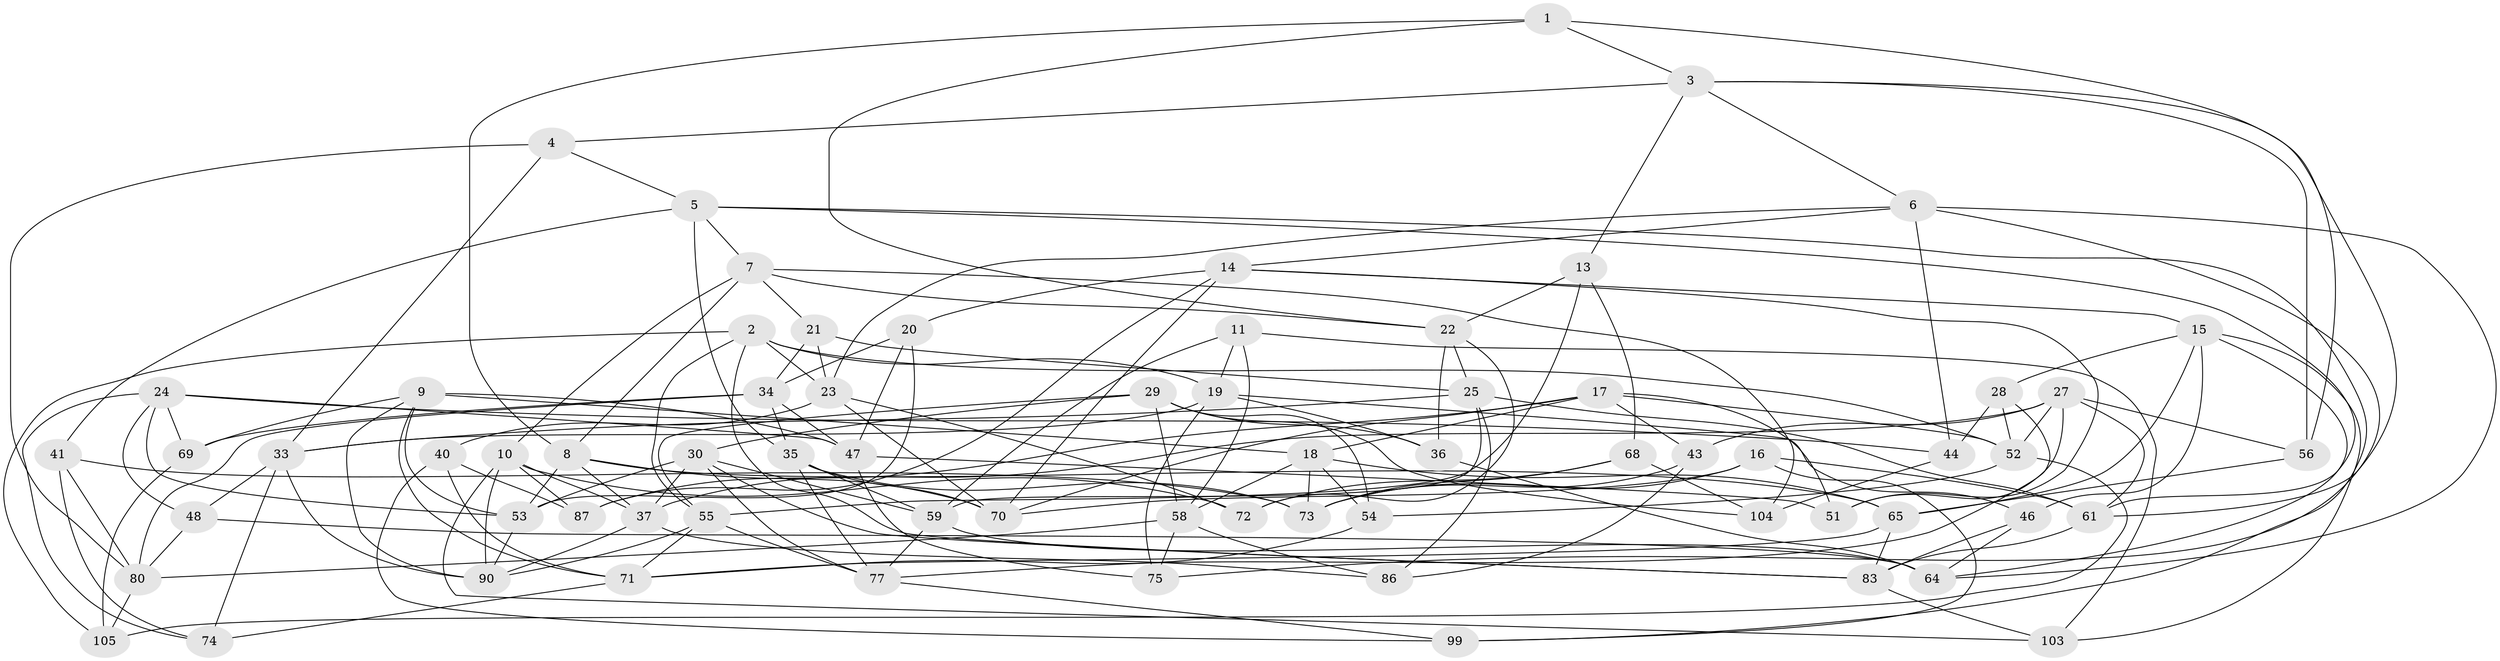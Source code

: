// Generated by graph-tools (version 1.1) at 2025/24/03/03/25 07:24:29]
// undirected, 69 vertices, 178 edges
graph export_dot {
graph [start="1"]
  node [color=gray90,style=filled];
  1;
  2 [super="+76"];
  3 [super="+50"];
  4;
  5 [super="+93"];
  6 [super="+102"];
  7 [super="+12"];
  8 [super="+31"];
  9 [super="+67"];
  10 [super="+101"];
  11;
  13;
  14 [super="+108"];
  15 [super="+26"];
  16;
  17 [super="+95"];
  18 [super="+106"];
  19 [super="+85"];
  20;
  21;
  22 [super="+98"];
  23 [super="+39"];
  24 [super="+49"];
  25 [super="+60"];
  27 [super="+88"];
  28;
  29 [super="+32"];
  30 [super="+38"];
  33 [super="+45"];
  34 [super="+42"];
  35 [super="+94"];
  36;
  37 [super="+97"];
  40;
  41;
  43;
  44;
  46;
  47 [super="+57"];
  48;
  51;
  52 [super="+91"];
  53 [super="+81"];
  54;
  55 [super="+92"];
  56;
  58 [super="+62"];
  59 [super="+66"];
  61 [super="+63"];
  64 [super="+89"];
  65 [super="+100"];
  68;
  69;
  70 [super="+107"];
  71 [super="+78"];
  72;
  73 [super="+79"];
  74;
  75;
  77 [super="+82"];
  80 [super="+96"];
  83 [super="+84"];
  86;
  87;
  90 [super="+109"];
  99;
  103;
  104;
  105;
  1 -- 8;
  1 -- 56;
  1 -- 3;
  1 -- 22;
  2 -- 55;
  2 -- 19;
  2 -- 23;
  2 -- 105;
  2 -- 83;
  2 -- 52;
  3 -- 4;
  3 -- 56;
  3 -- 13;
  3 -- 61;
  3 -- 6;
  4 -- 80;
  4 -- 33;
  4 -- 5;
  5 -- 61;
  5 -- 35;
  5 -- 41;
  5 -- 99;
  5 -- 7;
  6 -- 14;
  6 -- 44;
  6 -- 64;
  6 -- 75;
  6 -- 23;
  7 -- 21;
  7 -- 104;
  7 -- 22;
  7 -- 8;
  7 -- 10;
  8 -- 37;
  8 -- 65;
  8 -- 53;
  8 -- 70;
  9 -- 90;
  9 -- 53;
  9 -- 71;
  9 -- 18;
  9 -- 69;
  9 -- 47;
  10 -- 87;
  10 -- 90;
  10 -- 37;
  10 -- 72;
  10 -- 103;
  11 -- 103;
  11 -- 59;
  11 -- 58;
  11 -- 19;
  13 -- 68;
  13 -- 22;
  13 -- 55;
  14 -- 87;
  14 -- 70;
  14 -- 51;
  14 -- 20;
  14 -- 15;
  15 -- 46;
  15 -- 64;
  15 -- 65;
  15 -- 28;
  15 -- 103;
  16 -- 99;
  16 -- 61;
  16 -- 70;
  16 -- 73;
  17 -- 43;
  17 -- 87;
  17 -- 51;
  17 -- 52;
  17 -- 70;
  17 -- 18;
  18 -- 54;
  18 -- 58;
  18 -- 73;
  18 -- 65;
  19 -- 36;
  19 -- 46;
  19 -- 75;
  19 -- 33;
  20 -- 47;
  20 -- 34;
  20 -- 53;
  21 -- 23;
  21 -- 34;
  21 -- 25;
  22 -- 72;
  22 -- 36;
  22 -- 25;
  23 -- 40;
  23 -- 70;
  23 -- 72;
  24 -- 69;
  24 -- 74;
  24 -- 48;
  24 -- 44;
  24 -- 47;
  24 -- 53;
  25 -- 33;
  25 -- 61;
  25 -- 86;
  25 -- 59;
  27 -- 56;
  27 -- 51;
  27 -- 61;
  27 -- 43;
  27 -- 37;
  27 -- 52;
  28 -- 44;
  28 -- 77;
  28 -- 52;
  29 -- 54;
  29 -- 104;
  29 -- 30;
  29 -- 36;
  29 -- 58;
  29 -- 55;
  30 -- 77;
  30 -- 53;
  30 -- 59;
  30 -- 37;
  30 -- 83;
  33 -- 74;
  33 -- 48;
  33 -- 90;
  34 -- 69;
  34 -- 35;
  34 -- 47;
  34 -- 80;
  35 -- 70;
  35 -- 73;
  35 -- 77;
  35 -- 59;
  36 -- 64;
  37 -- 90;
  37 -- 86;
  40 -- 99;
  40 -- 87;
  40 -- 71;
  41 -- 74;
  41 -- 73;
  41 -- 80;
  43 -- 86;
  43 -- 73;
  44 -- 104;
  46 -- 83;
  46 -- 64;
  47 -- 51;
  47 -- 75;
  48 -- 64;
  48 -- 80;
  52 -- 105;
  52 -- 54;
  53 -- 90;
  54 -- 71;
  55 -- 90;
  55 -- 77;
  55 -- 71;
  56 -- 65;
  58 -- 75;
  58 -- 86;
  58 -- 80;
  59 -- 77;
  59 -- 64;
  61 -- 83;
  65 -- 71;
  65 -- 83;
  68 -- 72;
  68 -- 73;
  68 -- 104;
  69 -- 105;
  71 -- 74;
  77 -- 99;
  80 -- 105;
  83 -- 103;
}
